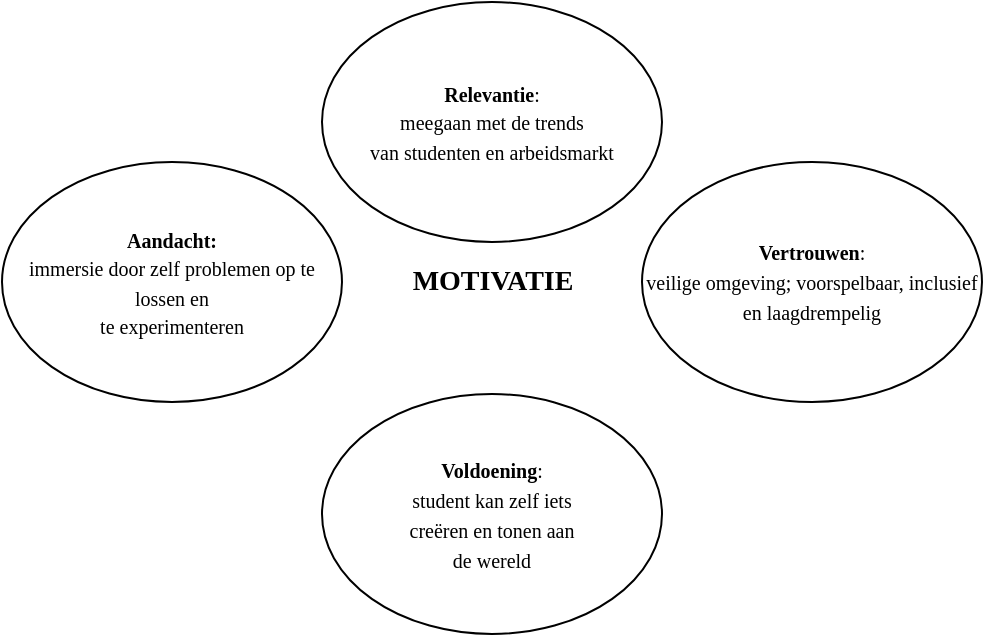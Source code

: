 <mxfile version="17.5.0" type="github">
  <diagram id="tOuzJylA-gAt7lLj_zVa" name="Page-1">
    <mxGraphModel dx="1185" dy="627" grid="1" gridSize="10" guides="1" tooltips="1" connect="1" arrows="1" fold="1" page="1" pageScale="1" pageWidth="1169" pageHeight="827" math="0" shadow="0">
      <root>
        <mxCell id="0" />
        <mxCell id="1" parent="0" />
        <mxCell id="Ng_4x2TDSgGOtW9_1vtr-2" value="&lt;div&gt;&lt;font face=&quot;Verdana&quot;&gt;&lt;b&gt;&lt;font style=&quot;font-size: 10px&quot;&gt;Aandacht:&lt;/font&gt;&lt;/b&gt;&lt;/font&gt;&lt;/div&gt;&lt;div&gt;&lt;font style=&quot;font-size: 10px&quot; face=&quot;Verdana&quot;&gt;immersie door zelf problemen op te lossen en &lt;br&gt;&lt;/font&gt;&lt;/div&gt;&lt;div&gt;&lt;font style=&quot;font-size: 10px&quot; face=&quot;Verdana&quot;&gt;te experimenteren&lt;/font&gt;&lt;/div&gt;" style="ellipse;whiteSpace=wrap;html=1;" vertex="1" parent="1">
          <mxGeometry x="230" y="210" width="170" height="120" as="geometry" />
        </mxCell>
        <mxCell id="Ng_4x2TDSgGOtW9_1vtr-6" value="&lt;div&gt;&lt;font style=&quot;font-size: 10px&quot; face=&quot;Verdana&quot;&gt;&lt;b&gt;Relevantie&lt;/b&gt;: &lt;br&gt;&lt;/font&gt;&lt;/div&gt;&lt;div&gt;&lt;font style=&quot;font-size: 10px&quot; face=&quot;Verdana&quot;&gt;meegaan met de trends &lt;br&gt;&lt;/font&gt;&lt;/div&gt;&lt;div&gt;&lt;font style=&quot;font-size: 10px&quot; face=&quot;Verdana&quot;&gt;van studenten en arbeidsmarkt&lt;/font&gt;&lt;/div&gt;" style="ellipse;whiteSpace=wrap;html=1;" vertex="1" parent="1">
          <mxGeometry x="390" y="130" width="170" height="120" as="geometry" />
        </mxCell>
        <mxCell id="Ng_4x2TDSgGOtW9_1vtr-7" value="&lt;div&gt;&lt;font style=&quot;font-size: 10px&quot; face=&quot;Courier New&quot;&gt;&lt;font face=&quot;Verdana&quot;&gt;&lt;b&gt;Voldoening&lt;/b&gt;:&lt;/font&gt;&lt;/font&gt;&lt;/div&gt;&lt;div&gt;&lt;font style=&quot;font-size: 10px&quot; face=&quot;Courier New&quot;&gt;&lt;font face=&quot;Verdana&quot;&gt;student kan zelf iets &lt;br&gt;&lt;/font&gt;&lt;/font&gt;&lt;/div&gt;&lt;div&gt;&lt;font style=&quot;font-size: 10px&quot; face=&quot;Courier New&quot;&gt;&lt;font face=&quot;Verdana&quot;&gt;creëren en tonen aan &lt;br&gt;&lt;/font&gt;&lt;/font&gt;&lt;/div&gt;&lt;div&gt;&lt;font style=&quot;font-size: 10px&quot; face=&quot;Courier New&quot;&gt;&lt;font face=&quot;Verdana&quot;&gt;de wereld&lt;/font&gt;&lt;/font&gt;&lt;/div&gt;" style="ellipse;whiteSpace=wrap;html=1;" vertex="1" parent="1">
          <mxGeometry x="390" y="326" width="170" height="120" as="geometry" />
        </mxCell>
        <mxCell id="Ng_4x2TDSgGOtW9_1vtr-8" value="&lt;div&gt;&lt;font style=&quot;font-size: 10px&quot; face=&quot;Courier New&quot;&gt;&lt;font face=&quot;Verdana&quot;&gt;&lt;b&gt;Vertrouwen&lt;/b&gt;:&lt;/font&gt;&lt;/font&gt;&lt;/div&gt;&lt;div&gt;&lt;font style=&quot;font-size: 10px&quot; face=&quot;Courier New&quot;&gt;&lt;font face=&quot;Verdana&quot;&gt;veilige omgeving; voorspelbaar, inclusief &lt;br&gt;&lt;/font&gt;&lt;/font&gt;&lt;/div&gt;&lt;div&gt;&lt;font style=&quot;font-size: 10px&quot; face=&quot;Courier New&quot;&gt;&lt;font face=&quot;Verdana&quot;&gt;en laagdrempelig&lt;br&gt;&lt;/font&gt;&lt;/font&gt;&lt;/div&gt;&lt;font face=&quot;Verdana&quot;&gt;&lt;/font&gt;" style="ellipse;whiteSpace=wrap;html=1;" vertex="1" parent="1">
          <mxGeometry x="550" y="210" width="170" height="120" as="geometry" />
        </mxCell>
        <mxCell id="Ng_4x2TDSgGOtW9_1vtr-10" value="&lt;b&gt;MOTIVATIE&lt;/b&gt;" style="text;html=1;align=center;verticalAlign=middle;resizable=0;points=[];autosize=1;strokeColor=none;fillColor=none;fontSize=14;fontFamily=Verdana;" vertex="1" parent="1">
          <mxGeometry x="420" y="260" width="110" height="20" as="geometry" />
        </mxCell>
      </root>
    </mxGraphModel>
  </diagram>
</mxfile>
